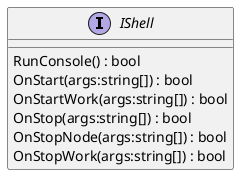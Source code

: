 @startuml
interface IShell {
    RunConsole() : bool
    OnStart(args:string[]) : bool
    OnStartWork(args:string[]) : bool
    OnStop(args:string[]) : bool
    OnStopNode(args:string[]) : bool
    OnStopWork(args:string[]) : bool
}
@enduml
